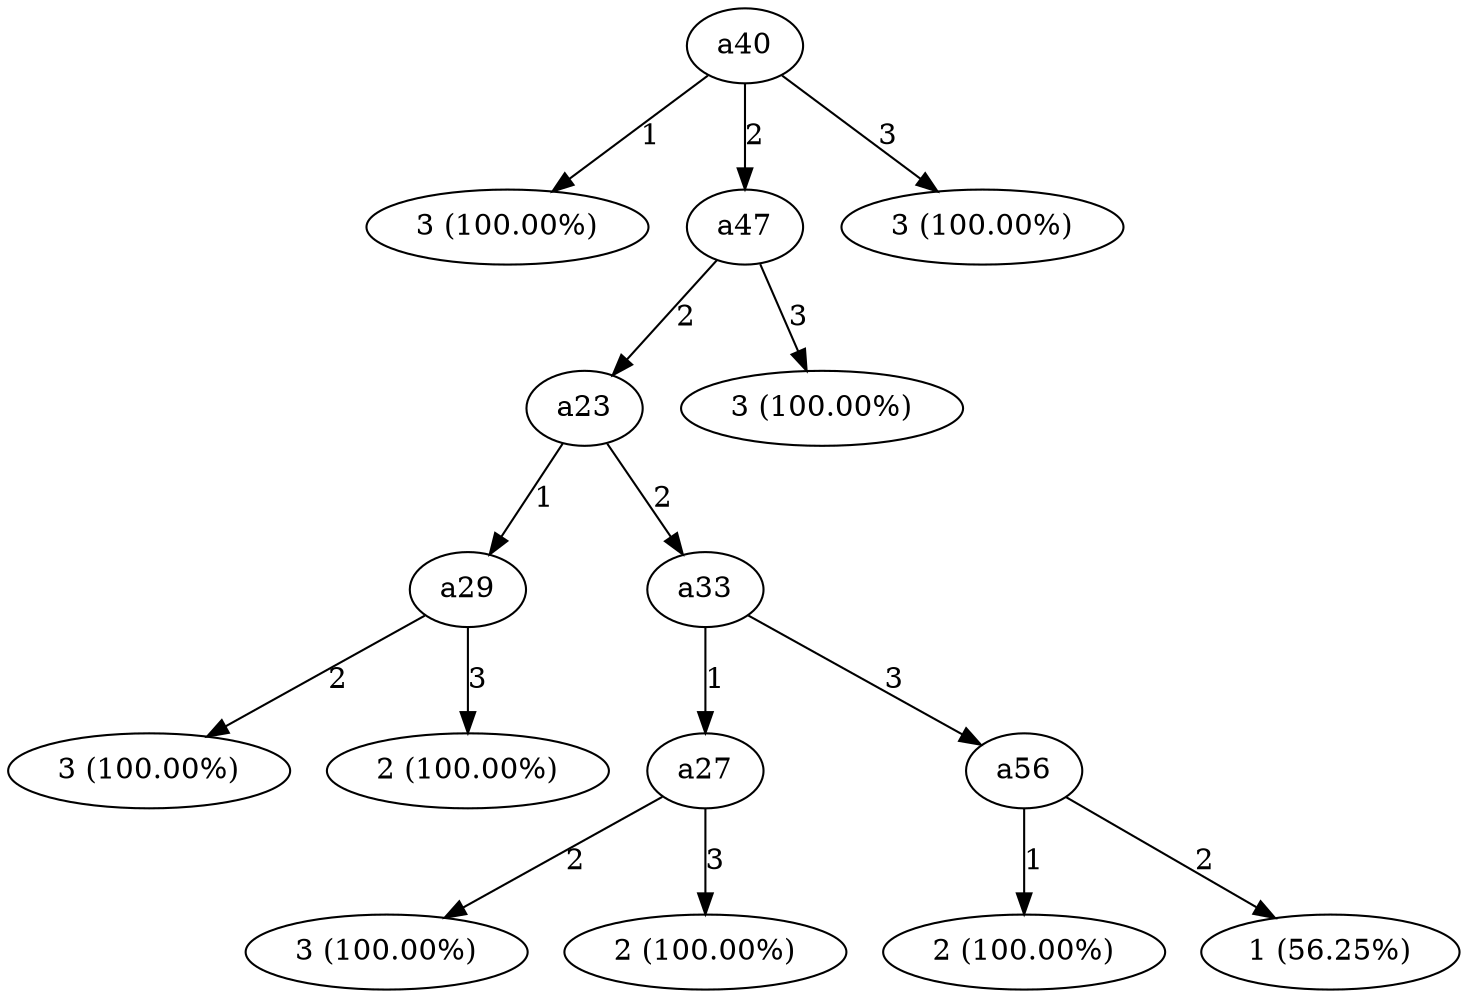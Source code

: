 digraph G {
"bg==" [ shape=oval label="a40"]
"bg==" -> "bi0w" [ label="1" ]
"bi0w" [ shape=oval label="3 (100.00%)"]
"bg==" -> "bi0x" [ label="2" ]
"bi0x" [ shape=oval label="a47"]
"bi0x" -> "bi0xLTA=" [ label="2" ]
"bi0xLTA=" [ shape=oval label="a23"]
"bi0xLTA=" -> "bi0xLTAtMA==" [ label="1" ]
"bi0xLTAtMA==" [ shape=oval label="a29"]
"bi0xLTAtMA==" -> "bi0xLTAtMC0x" [ label="2" ]
"bi0xLTAtMC0x" [ shape=oval label="3 (100.00%)"]
"bi0xLTAtMA==" -> "bi0xLTAtMC0y" [ label="3" ]
"bi0xLTAtMC0y" [ shape=oval label="2 (100.00%)"]
"bi0xLTA=" -> "bi0xLTAtMQ==" [ label="2" ]
"bi0xLTAtMQ==" [ shape=oval label="a33"]
"bi0xLTAtMQ==" -> "bi0xLTAtMS0w" [ label="1" ]
"bi0xLTAtMS0w" [ shape=oval label="a27"]
"bi0xLTAtMS0w" -> "bi0xLTAtMS0wLTA=" [ label="2" ]
"bi0xLTAtMS0wLTA=" [ shape=oval label="3 (100.00%)"]
"bi0xLTAtMS0w" -> "bi0xLTAtMS0wLTE=" [ label="3" ]
"bi0xLTAtMS0wLTE=" [ shape=oval label="2 (100.00%)"]
"bi0xLTAtMQ==" -> "bi0xLTAtMS0y" [ label="3" ]
"bi0xLTAtMS0y" [ shape=oval label="a56"]
"bi0xLTAtMS0y" -> "bi0xLTAtMS0yLTA=" [ label="1" ]
"bi0xLTAtMS0yLTA=" [ shape=oval label="2 (100.00%)"]
"bi0xLTAtMS0y" -> "bi0xLTAtMS0yLTE=" [ label="2" ]
"bi0xLTAtMS0yLTE=" [ shape=oval label="1 (56.25%)"]
"bi0x" -> "bi0xLTE=" [ label="3" ]
"bi0xLTE=" [ shape=oval label="3 (100.00%)"]
"bg==" -> "bi0y" [ label="3" ]
"bi0y" [ shape=oval label="3 (100.00%)"]
}
